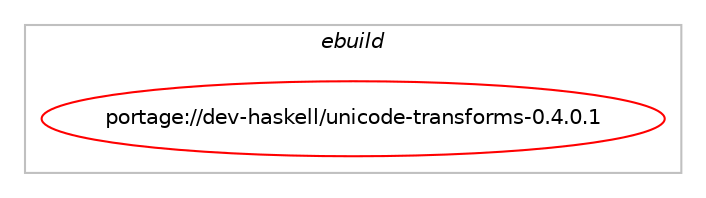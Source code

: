 digraph prolog {

# *************
# Graph options
# *************

newrank=true;
concentrate=true;
compound=true;
graph [rankdir=LR,fontname=Helvetica,fontsize=10,ranksep=1.5];#, ranksep=2.5, nodesep=0.2];
edge  [arrowhead=vee];
node  [fontname=Helvetica,fontsize=10];

# **********
# The ebuild
# **********

subgraph cluster_leftcol {
color=gray;
label=<<i>ebuild</i>>;
id [label="portage://dev-haskell/unicode-transforms-0.4.0.1", color=red, width=4, href="../dev-haskell/unicode-transforms-0.4.0.1.svg"];
}

# ****************
# The dependencies
# ****************

subgraph cluster_midcol {
color=gray;
label=<<i>dependencies</i>>;
subgraph cluster_compile {
fillcolor="#eeeeee";
style=filled;
label=<<i>compile</i>>;
# *** BEGIN UNKNOWN DEPENDENCY TYPE (TODO) ***
# id -> equal(use_conditional_group(positive,hscolour,portage://dev-haskell/unicode-transforms-0.4.0.1,[package_dependency(portage://dev-haskell/unicode-transforms-0.4.0.1,install,no,dev-haskell,hscolour,none,[,,],[],[])]))
# *** END UNKNOWN DEPENDENCY TYPE (TODO) ***

# *** BEGIN UNKNOWN DEPENDENCY TYPE (TODO) ***
# id -> equal(use_conditional_group(positive,test,portage://dev-haskell/unicode-transforms-0.4.0.1,[package_dependency(portage://dev-haskell/unicode-transforms-0.4.0.1,install,no,dev-haskell,hspec,greaterequal,[2.0,,,2.0],[],[]),package_dependency(portage://dev-haskell/unicode-transforms-0.4.0.1,install,no,dev-haskell,hspec,smaller,[3,,,3],[],[]),package_dependency(portage://dev-haskell/unicode-transforms-0.4.0.1,install,no,dev-haskell,quickcheck,greaterequal,[2.1,,,2.1],[],[]),package_dependency(portage://dev-haskell/unicode-transforms-0.4.0.1,install,no,dev-haskell,quickcheck,smaller,[2.15,,,2.15],[],[]),package_dependency(portage://dev-haskell/unicode-transforms-0.4.0.1,install,no,dev-haskell,split,greaterequal,[0.2,,,0.2],[],[]),package_dependency(portage://dev-haskell/unicode-transforms-0.4.0.1,install,no,dev-haskell,split,smaller,[0.3,,,0.3],[],[])]))
# *** END UNKNOWN DEPENDENCY TYPE (TODO) ***

# *** BEGIN UNKNOWN DEPENDENCY TYPE (TODO) ***
# id -> equal(package_dependency(portage://dev-haskell/unicode-transforms-0.4.0.1,install,no,dev-haskell,cabal,greaterequal,[2.2.0.1,,,2.2.0.1],[],[]))
# *** END UNKNOWN DEPENDENCY TYPE (TODO) ***

# *** BEGIN UNKNOWN DEPENDENCY TYPE (TODO) ***
# id -> equal(package_dependency(portage://dev-haskell/unicode-transforms-0.4.0.1,install,no,dev-haskell,unicode-data,greaterequal,[0.2,,,0.2],any_same_slot,[use(optenable(profile),none)]))
# *** END UNKNOWN DEPENDENCY TYPE (TODO) ***

# *** BEGIN UNKNOWN DEPENDENCY TYPE (TODO) ***
# id -> equal(package_dependency(portage://dev-haskell/unicode-transforms-0.4.0.1,install,no,dev-haskell,unicode-data,smaller,[0.5,,,0.5],any_same_slot,[use(optenable(profile),none)]))
# *** END UNKNOWN DEPENDENCY TYPE (TODO) ***

# *** BEGIN UNKNOWN DEPENDENCY TYPE (TODO) ***
# id -> equal(package_dependency(portage://dev-haskell/unicode-transforms-0.4.0.1,install,no,dev-lang,ghc,greaterequal,[8.4.3,,,8.4.3],any_same_slot,[]))
# *** END UNKNOWN DEPENDENCY TYPE (TODO) ***

}
subgraph cluster_compileandrun {
fillcolor="#eeeeee";
style=filled;
label=<<i>compile and run</i>>;
}
subgraph cluster_run {
fillcolor="#eeeeee";
style=filled;
label=<<i>run</i>>;
# *** BEGIN UNKNOWN DEPENDENCY TYPE (TODO) ***
# id -> equal(package_dependency(portage://dev-haskell/unicode-transforms-0.4.0.1,run,no,dev-haskell,unicode-data,greaterequal,[0.2,,,0.2],any_same_slot,[use(optenable(profile),none)]))
# *** END UNKNOWN DEPENDENCY TYPE (TODO) ***

# *** BEGIN UNKNOWN DEPENDENCY TYPE (TODO) ***
# id -> equal(package_dependency(portage://dev-haskell/unicode-transforms-0.4.0.1,run,no,dev-haskell,unicode-data,smaller,[0.5,,,0.5],any_same_slot,[use(optenable(profile),none)]))
# *** END UNKNOWN DEPENDENCY TYPE (TODO) ***

# *** BEGIN UNKNOWN DEPENDENCY TYPE (TODO) ***
# id -> equal(package_dependency(portage://dev-haskell/unicode-transforms-0.4.0.1,run,no,dev-lang,ghc,greaterequal,[8.4.3,,,8.4.3],any_same_slot,[]))
# *** END UNKNOWN DEPENDENCY TYPE (TODO) ***

# *** BEGIN UNKNOWN DEPENDENCY TYPE (TODO) ***
# id -> equal(package_dependency(portage://dev-haskell/unicode-transforms-0.4.0.1,run,no,dev-lang,ghc,none,[,,],any_same_slot,[use(optenable(profile),none)]))
# *** END UNKNOWN DEPENDENCY TYPE (TODO) ***

}
}

# **************
# The candidates
# **************

subgraph cluster_choices {
rank=same;
color=gray;
label=<<i>candidates</i>>;

}

}
